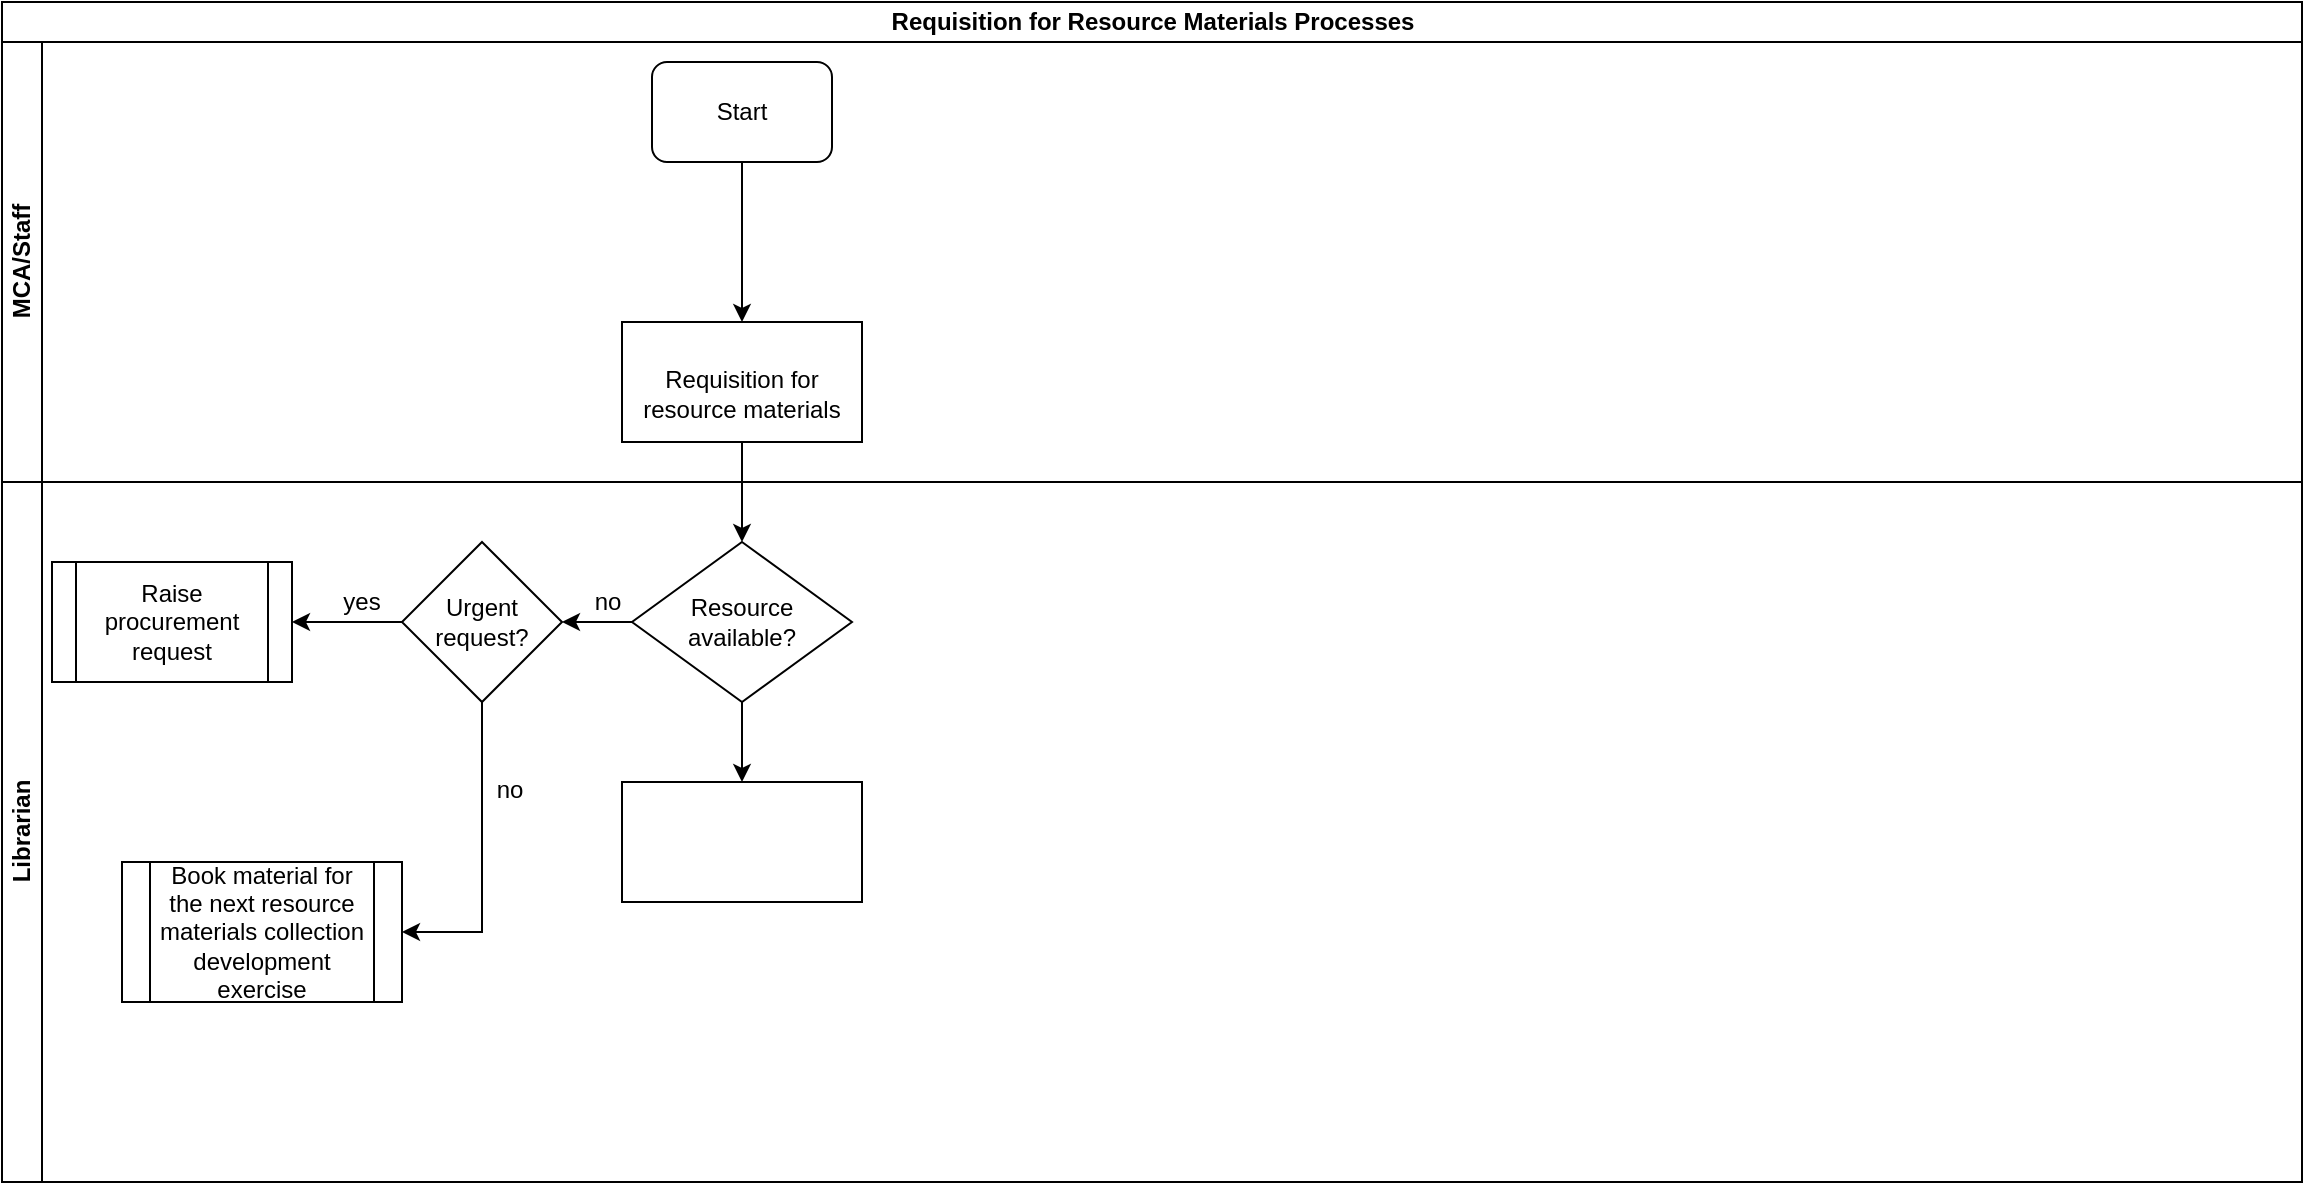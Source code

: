 <mxfile version="13.7.7" type="github">
  <diagram id="L49nDd7WiCvF9cDpSTCV" name="Page-1">
    <mxGraphModel dx="910" dy="487" grid="1" gridSize="10" guides="1" tooltips="1" connect="1" arrows="1" fold="1" page="1" pageScale="1" pageWidth="1169" pageHeight="827" math="0" shadow="0">
      <root>
        <mxCell id="0" />
        <mxCell id="1" parent="0" />
        <mxCell id="8L-_xUGGk6t0tHvqpUdU-1" value="Requisition for Resource Materials Processes" style="swimlane;html=1;childLayout=stackLayout;resizeParent=1;resizeParentMax=0;horizontal=1;startSize=20;horizontalStack=0;" vertex="1" parent="1">
          <mxGeometry x="10" y="10" width="1150" height="590" as="geometry" />
        </mxCell>
        <mxCell id="8L-_xUGGk6t0tHvqpUdU-2" value="MCA/Staff" style="swimlane;html=1;startSize=20;horizontal=0;" vertex="1" parent="8L-_xUGGk6t0tHvqpUdU-1">
          <mxGeometry y="20" width="1150" height="220" as="geometry" />
        </mxCell>
        <mxCell id="8L-_xUGGk6t0tHvqpUdU-7" value="" style="edgeStyle=orthogonalEdgeStyle;rounded=0;orthogonalLoop=1;jettySize=auto;html=1;entryX=0.5;entryY=0;entryDx=0;entryDy=0;" edge="1" parent="8L-_xUGGk6t0tHvqpUdU-2" source="8L-_xUGGk6t0tHvqpUdU-5" target="8L-_xUGGk6t0tHvqpUdU-8">
          <mxGeometry relative="1" as="geometry">
            <mxPoint x="300" y="135" as="targetPoint" />
          </mxGeometry>
        </mxCell>
        <mxCell id="8L-_xUGGk6t0tHvqpUdU-5" value="Start" style="rounded=1;whiteSpace=wrap;html=1;" vertex="1" parent="8L-_xUGGk6t0tHvqpUdU-2">
          <mxGeometry x="325" y="10" width="90" height="50" as="geometry" />
        </mxCell>
        <mxCell id="8L-_xUGGk6t0tHvqpUdU-8" value="&lt;p class=&quot;western&quot; style=&quot;margin-bottom: 0in&quot; lang=&quot;en-GB&quot;&gt;&lt;br/&gt;Requisition for resource materials&lt;/p&gt;&lt;br/&gt;" style="rounded=0;whiteSpace=wrap;html=1;" vertex="1" parent="8L-_xUGGk6t0tHvqpUdU-2">
          <mxGeometry x="310" y="140" width="120" height="60" as="geometry" />
        </mxCell>
        <mxCell id="8L-_xUGGk6t0tHvqpUdU-11" value="" style="edgeStyle=orthogonalEdgeStyle;rounded=0;orthogonalLoop=1;jettySize=auto;html=1;entryX=0.5;entryY=0;entryDx=0;entryDy=0;" edge="1" parent="8L-_xUGGk6t0tHvqpUdU-1" source="8L-_xUGGk6t0tHvqpUdU-8" target="8L-_xUGGk6t0tHvqpUdU-12">
          <mxGeometry relative="1" as="geometry">
            <mxPoint x="300" y="290" as="targetPoint" />
          </mxGeometry>
        </mxCell>
        <mxCell id="8L-_xUGGk6t0tHvqpUdU-3" value="Librarian" style="swimlane;html=1;startSize=20;horizontal=0;" vertex="1" parent="8L-_xUGGk6t0tHvqpUdU-1">
          <mxGeometry y="240" width="1150" height="350" as="geometry" />
        </mxCell>
        <mxCell id="8L-_xUGGk6t0tHvqpUdU-23" value="yes" style="text;html=1;strokeColor=none;fillColor=none;align=center;verticalAlign=middle;whiteSpace=wrap;rounded=0;" vertex="1" parent="8L-_xUGGk6t0tHvqpUdU-3">
          <mxGeometry x="160" y="50" width="40" height="20" as="geometry" />
        </mxCell>
        <mxCell id="8L-_xUGGk6t0tHvqpUdU-18" value="no" style="text;html=1;strokeColor=none;fillColor=none;align=center;verticalAlign=middle;whiteSpace=wrap;rounded=0;" vertex="1" parent="8L-_xUGGk6t0tHvqpUdU-3">
          <mxGeometry x="283" y="50" width="40" height="20" as="geometry" />
        </mxCell>
        <mxCell id="8L-_xUGGk6t0tHvqpUdU-20" value="Raise procurement request" style="shape=process;whiteSpace=wrap;html=1;backgroundOutline=1;" vertex="1" parent="8L-_xUGGk6t0tHvqpUdU-3">
          <mxGeometry x="25" y="40" width="120" height="60" as="geometry" />
        </mxCell>
        <mxCell id="8L-_xUGGk6t0tHvqpUdU-12" value="Resource available?" style="rhombus;whiteSpace=wrap;html=1;" vertex="1" parent="8L-_xUGGk6t0tHvqpUdU-3">
          <mxGeometry x="315" y="30" width="110" height="80" as="geometry" />
        </mxCell>
        <mxCell id="8L-_xUGGk6t0tHvqpUdU-17" value="" style="edgeStyle=orthogonalEdgeStyle;rounded=0;orthogonalLoop=1;jettySize=auto;html=1;" edge="1" parent="8L-_xUGGk6t0tHvqpUdU-3" source="8L-_xUGGk6t0tHvqpUdU-12" target="8L-_xUGGk6t0tHvqpUdU-16">
          <mxGeometry relative="1" as="geometry" />
        </mxCell>
        <mxCell id="8L-_xUGGk6t0tHvqpUdU-16" value="Urgent request?" style="rhombus;whiteSpace=wrap;html=1;" vertex="1" parent="8L-_xUGGk6t0tHvqpUdU-3">
          <mxGeometry x="200" y="30" width="80" height="80" as="geometry" />
        </mxCell>
        <mxCell id="8L-_xUGGk6t0tHvqpUdU-22" value="" style="edgeStyle=orthogonalEdgeStyle;rounded=0;orthogonalLoop=1;jettySize=auto;html=1;entryX=1;entryY=0.5;entryDx=0;entryDy=0;" edge="1" parent="8L-_xUGGk6t0tHvqpUdU-3" source="8L-_xUGGk6t0tHvqpUdU-16" target="8L-_xUGGk6t0tHvqpUdU-20">
          <mxGeometry relative="1" as="geometry">
            <mxPoint x="140" y="70" as="targetPoint" />
          </mxGeometry>
        </mxCell>
        <mxCell id="8L-_xUGGk6t0tHvqpUdU-25" value="" style="edgeStyle=orthogonalEdgeStyle;rounded=0;orthogonalLoop=1;jettySize=auto;html=1;entryX=1;entryY=0.5;entryDx=0;entryDy=0;" edge="1" parent="8L-_xUGGk6t0tHvqpUdU-3" source="8L-_xUGGk6t0tHvqpUdU-16" target="8L-_xUGGk6t0tHvqpUdU-24">
          <mxGeometry relative="1" as="geometry" />
        </mxCell>
        <mxCell id="8L-_xUGGk6t0tHvqpUdU-26" value="no" style="text;html=1;strokeColor=none;fillColor=none;align=center;verticalAlign=middle;whiteSpace=wrap;rounded=0;" vertex="1" parent="8L-_xUGGk6t0tHvqpUdU-3">
          <mxGeometry x="234" y="144" width="40" height="20" as="geometry" />
        </mxCell>
        <mxCell id="8L-_xUGGk6t0tHvqpUdU-24" value="Book material for the next resource materials collection development exercise" style="shape=process;whiteSpace=wrap;html=1;backgroundOutline=1;" vertex="1" parent="8L-_xUGGk6t0tHvqpUdU-3">
          <mxGeometry x="60" y="190" width="140" height="70" as="geometry" />
        </mxCell>
        <mxCell id="8L-_xUGGk6t0tHvqpUdU-14" value="" style="edgeStyle=orthogonalEdgeStyle;rounded=0;orthogonalLoop=1;jettySize=auto;html=1;" edge="1" parent="1" source="8L-_xUGGk6t0tHvqpUdU-12" target="8L-_xUGGk6t0tHvqpUdU-15">
          <mxGeometry relative="1" as="geometry">
            <mxPoint x="380" y="430" as="targetPoint" />
          </mxGeometry>
        </mxCell>
        <mxCell id="8L-_xUGGk6t0tHvqpUdU-15" value="" style="rounded=0;whiteSpace=wrap;html=1;" vertex="1" parent="1">
          <mxGeometry x="320" y="400" width="120" height="60" as="geometry" />
        </mxCell>
      </root>
    </mxGraphModel>
  </diagram>
</mxfile>
